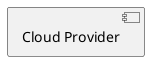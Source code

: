 @startuml
	[Cloud Provider] as group___cloud_provider [[../computational/components/group___cloud_provider.html]]
@enduml
